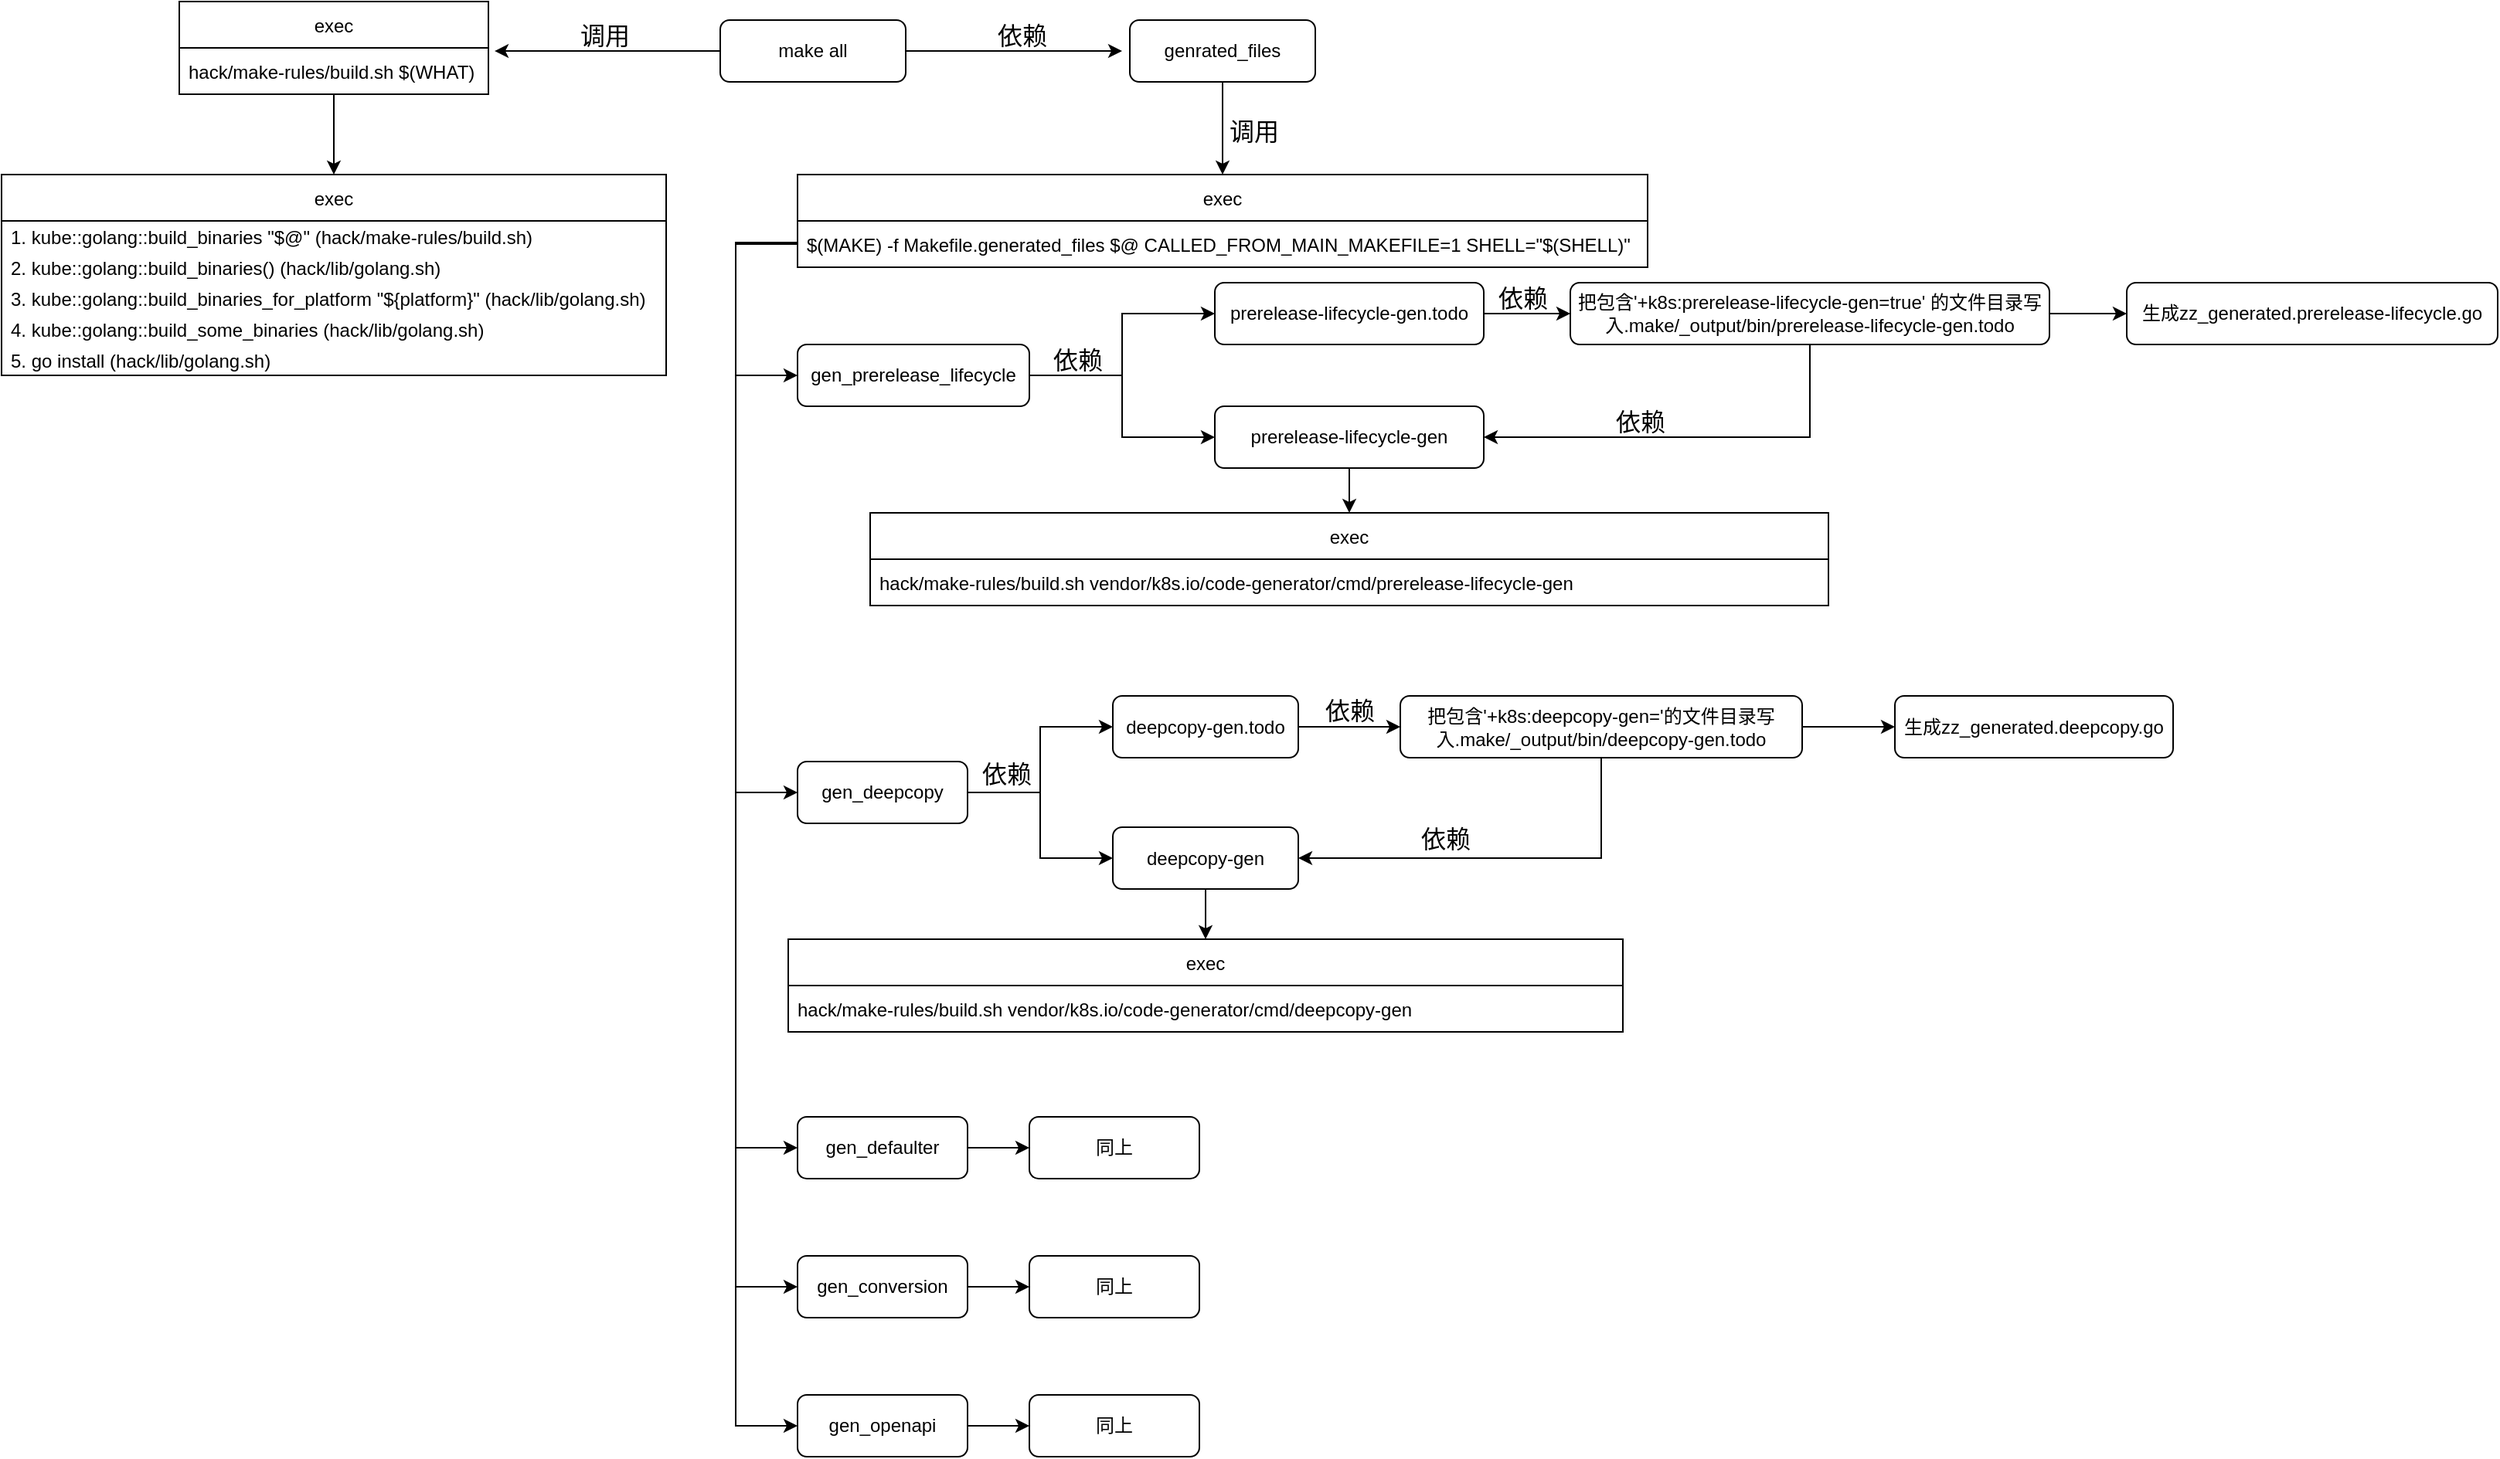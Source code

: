 <mxfile version="19.0.3" type="device"><diagram id="Byy6wTugaIUoRJkz6Yx5" name="第 1 页"><mxGraphModel dx="2249" dy="865" grid="1" gridSize="10" guides="1" tooltips="1" connect="1" arrows="1" fold="1" page="1" pageScale="1" pageWidth="827" pageHeight="1169" math="0" shadow="0"><root><mxCell id="0"/><mxCell id="1" parent="0"/><mxCell id="7ap3ULzrI7msKRXfWChn-20" style="edgeStyle=orthogonalEdgeStyle;rounded=0;orthogonalLoop=1;jettySize=auto;html=1;exitX=1;exitY=0.5;exitDx=0;exitDy=0;fontSize=16;" edge="1" parent="1" source="7ap3ULzrI7msKRXfWChn-2"><mxGeometry relative="1" as="geometry"><mxPoint x="420" y="60" as="targetPoint"/></mxGeometry></mxCell><mxCell id="7ap3ULzrI7msKRXfWChn-22" style="edgeStyle=orthogonalEdgeStyle;rounded=0;orthogonalLoop=1;jettySize=auto;html=1;entryX=1.02;entryY=0.067;entryDx=0;entryDy=0;entryPerimeter=0;fontSize=16;" edge="1" parent="1" source="7ap3ULzrI7msKRXfWChn-2" target="7ap3ULzrI7msKRXfWChn-10"><mxGeometry relative="1" as="geometry"/></mxCell><mxCell id="7ap3ULzrI7msKRXfWChn-2" value="make all" style="rounded=1;whiteSpace=wrap;html=1;" vertex="1" parent="1"><mxGeometry x="160" y="40" width="120" height="40" as="geometry"/></mxCell><mxCell id="7ap3ULzrI7msKRXfWChn-18" style="edgeStyle=orthogonalEdgeStyle;rounded=0;orthogonalLoop=1;jettySize=auto;html=1;exitX=0.5;exitY=1;exitDx=0;exitDy=0;entryX=0.5;entryY=0;entryDx=0;entryDy=0;" edge="1" parent="1" source="7ap3ULzrI7msKRXfWChn-4" target="7ap3ULzrI7msKRXfWChn-5"><mxGeometry relative="1" as="geometry"/></mxCell><mxCell id="7ap3ULzrI7msKRXfWChn-4" value="genrated_files" style="rounded=1;whiteSpace=wrap;html=1;" vertex="1" parent="1"><mxGeometry x="425" y="40" width="120" height="40" as="geometry"/></mxCell><mxCell id="7ap3ULzrI7msKRXfWChn-5" value="exec" style="swimlane;fontStyle=0;childLayout=stackLayout;horizontal=1;startSize=30;horizontalStack=0;resizeParent=1;resizeParentMax=0;resizeLast=0;collapsible=1;marginBottom=0;" vertex="1" parent="1"><mxGeometry x="210" y="140" width="550" height="60" as="geometry"/></mxCell><mxCell id="7ap3ULzrI7msKRXfWChn-95" style="edgeStyle=orthogonalEdgeStyle;rounded=0;orthogonalLoop=1;jettySize=auto;html=1;entryX=0.5;entryY=0;entryDx=0;entryDy=0;fontSize=12;" edge="1" parent="1" source="7ap3ULzrI7msKRXfWChn-9" target="7ap3ULzrI7msKRXfWChn-83"><mxGeometry relative="1" as="geometry"/></mxCell><mxCell id="7ap3ULzrI7msKRXfWChn-9" value="exec" style="swimlane;fontStyle=0;childLayout=stackLayout;horizontal=1;startSize=30;horizontalStack=0;resizeParent=1;resizeParentMax=0;resizeLast=0;collapsible=1;marginBottom=0;" vertex="1" parent="1"><mxGeometry x="-190" y="28" width="200" height="60" as="geometry"/></mxCell><mxCell id="7ap3ULzrI7msKRXfWChn-10" value="hack/make-rules/build.sh $(WHAT)" style="text;strokeColor=none;fillColor=none;align=left;verticalAlign=middle;spacingLeft=4;spacingRight=4;overflow=hidden;points=[[0,0.5],[1,0.5]];portConstraint=eastwest;rotatable=0;" vertex="1" parent="7ap3ULzrI7msKRXfWChn-9"><mxGeometry y="30" width="200" height="30" as="geometry"/></mxCell><mxCell id="7ap3ULzrI7msKRXfWChn-19" value="&lt;font style=&quot;font-size: 16px;&quot;&gt;调用&lt;/font&gt;" style="text;html=1;align=center;verticalAlign=middle;resizable=0;points=[];autosize=1;strokeColor=none;fillColor=none;" vertex="1" parent="1"><mxGeometry x="480" y="102" width="50" height="20" as="geometry"/></mxCell><mxCell id="7ap3ULzrI7msKRXfWChn-21" value="&lt;font style=&quot;font-size: 16px;&quot;&gt;依赖&lt;/font&gt;" style="text;html=1;align=center;verticalAlign=middle;resizable=0;points=[];autosize=1;strokeColor=none;fillColor=none;" vertex="1" parent="1"><mxGeometry x="330" y="40" width="50" height="20" as="geometry"/></mxCell><mxCell id="7ap3ULzrI7msKRXfWChn-23" value="&lt;font style=&quot;font-size: 16px;&quot;&gt;调用&lt;/font&gt;" style="text;html=1;align=center;verticalAlign=middle;resizable=0;points=[];autosize=1;strokeColor=none;fillColor=none;" vertex="1" parent="1"><mxGeometry x="60" y="40" width="50" height="20" as="geometry"/></mxCell><mxCell id="7ap3ULzrI7msKRXfWChn-41" style="edgeStyle=orthogonalEdgeStyle;rounded=0;orthogonalLoop=1;jettySize=auto;html=1;exitX=1;exitY=0.5;exitDx=0;exitDy=0;entryX=0;entryY=0.5;entryDx=0;entryDy=0;fontSize=16;" edge="1" parent="1" source="7ap3ULzrI7msKRXfWChn-24" target="7ap3ULzrI7msKRXfWChn-39"><mxGeometry relative="1" as="geometry"/></mxCell><mxCell id="7ap3ULzrI7msKRXfWChn-42" style="edgeStyle=orthogonalEdgeStyle;rounded=0;orthogonalLoop=1;jettySize=auto;html=1;exitX=1;exitY=0.5;exitDx=0;exitDy=0;entryX=0;entryY=0.5;entryDx=0;entryDy=0;fontSize=16;" edge="1" parent="1" source="7ap3ULzrI7msKRXfWChn-24" target="7ap3ULzrI7msKRXfWChn-40"><mxGeometry relative="1" as="geometry"/></mxCell><mxCell id="7ap3ULzrI7msKRXfWChn-24" value="gen_prerelease_lifecycle" style="rounded=1;whiteSpace=wrap;html=1;" vertex="1" parent="1"><mxGeometry x="210" y="250" width="150" height="40" as="geometry"/></mxCell><mxCell id="7ap3ULzrI7msKRXfWChn-59" style="edgeStyle=orthogonalEdgeStyle;rounded=0;orthogonalLoop=1;jettySize=auto;html=1;exitX=1;exitY=0.5;exitDx=0;exitDy=0;entryX=0;entryY=0.5;entryDx=0;entryDy=0;fontSize=16;" edge="1" parent="1" source="7ap3ULzrI7msKRXfWChn-26" target="7ap3ULzrI7msKRXfWChn-57"><mxGeometry relative="1" as="geometry"/></mxCell><mxCell id="7ap3ULzrI7msKRXfWChn-60" style="edgeStyle=orthogonalEdgeStyle;rounded=0;orthogonalLoop=1;jettySize=auto;html=1;exitX=1;exitY=0.5;exitDx=0;exitDy=0;entryX=0;entryY=0.5;entryDx=0;entryDy=0;fontSize=16;" edge="1" parent="1" source="7ap3ULzrI7msKRXfWChn-26" target="7ap3ULzrI7msKRXfWChn-58"><mxGeometry relative="1" as="geometry"/></mxCell><mxCell id="7ap3ULzrI7msKRXfWChn-26" value="gen_deepcopy" style="rounded=1;whiteSpace=wrap;html=1;" vertex="1" parent="1"><mxGeometry x="210" y="520" width="110" height="40" as="geometry"/></mxCell><mxCell id="7ap3ULzrI7msKRXfWChn-80" style="edgeStyle=orthogonalEdgeStyle;rounded=0;orthogonalLoop=1;jettySize=auto;html=1;exitX=1;exitY=0.5;exitDx=0;exitDy=0;entryX=0;entryY=0.5;entryDx=0;entryDy=0;fontSize=16;" edge="1" parent="1" source="7ap3ULzrI7msKRXfWChn-27" target="7ap3ULzrI7msKRXfWChn-77"><mxGeometry relative="1" as="geometry"/></mxCell><mxCell id="7ap3ULzrI7msKRXfWChn-27" value="gen_defaulter" style="rounded=1;whiteSpace=wrap;html=1;" vertex="1" parent="1"><mxGeometry x="210" y="750" width="110" height="40" as="geometry"/></mxCell><mxCell id="7ap3ULzrI7msKRXfWChn-81" style="edgeStyle=orthogonalEdgeStyle;rounded=0;orthogonalLoop=1;jettySize=auto;html=1;exitX=1;exitY=0.5;exitDx=0;exitDy=0;entryX=0;entryY=0.5;entryDx=0;entryDy=0;fontSize=16;" edge="1" parent="1" source="7ap3ULzrI7msKRXfWChn-28" target="7ap3ULzrI7msKRXfWChn-78"><mxGeometry relative="1" as="geometry"/></mxCell><mxCell id="7ap3ULzrI7msKRXfWChn-28" value="gen_conversion" style="rounded=1;whiteSpace=wrap;html=1;" vertex="1" parent="1"><mxGeometry x="210" y="840" width="110" height="40" as="geometry"/></mxCell><mxCell id="7ap3ULzrI7msKRXfWChn-82" style="edgeStyle=orthogonalEdgeStyle;rounded=0;orthogonalLoop=1;jettySize=auto;html=1;exitX=1;exitY=0.5;exitDx=0;exitDy=0;entryX=0;entryY=0.5;entryDx=0;entryDy=0;fontSize=16;" edge="1" parent="1" source="7ap3ULzrI7msKRXfWChn-29" target="7ap3ULzrI7msKRXfWChn-79"><mxGeometry relative="1" as="geometry"/></mxCell><mxCell id="7ap3ULzrI7msKRXfWChn-29" value="gen_openapi" style="rounded=1;whiteSpace=wrap;html=1;" vertex="1" parent="1"><mxGeometry x="210" y="930" width="110" height="40" as="geometry"/></mxCell><mxCell id="7ap3ULzrI7msKRXfWChn-37" style="edgeStyle=orthogonalEdgeStyle;rounded=0;orthogonalLoop=1;jettySize=auto;html=1;entryX=0;entryY=0.5;entryDx=0;entryDy=0;fontSize=16;" edge="1" parent="1" source="7ap3ULzrI7msKRXfWChn-6" target="7ap3ULzrI7msKRXfWChn-24"><mxGeometry relative="1" as="geometry"><Array as="points"><mxPoint x="170" y="184"/><mxPoint x="170" y="270"/></Array></mxGeometry></mxCell><mxCell id="7ap3ULzrI7msKRXfWChn-38" style="edgeStyle=orthogonalEdgeStyle;rounded=0;orthogonalLoop=1;jettySize=auto;html=1;exitX=0;exitY=0.5;exitDx=0;exitDy=0;entryX=0;entryY=0.5;entryDx=0;entryDy=0;fontSize=16;" edge="1" parent="1" source="7ap3ULzrI7msKRXfWChn-6" target="7ap3ULzrI7msKRXfWChn-26"><mxGeometry relative="1" as="geometry"><Array as="points"><mxPoint x="210" y="184"/><mxPoint x="170" y="184"/><mxPoint x="170" y="540"/></Array></mxGeometry></mxCell><mxCell id="7ap3ULzrI7msKRXfWChn-45" style="edgeStyle=orthogonalEdgeStyle;rounded=0;orthogonalLoop=1;jettySize=auto;html=1;exitX=1;exitY=0.5;exitDx=0;exitDy=0;entryX=0;entryY=0.5;entryDx=0;entryDy=0;fontSize=16;" edge="1" parent="1" source="7ap3ULzrI7msKRXfWChn-39" target="7ap3ULzrI7msKRXfWChn-44"><mxGeometry relative="1" as="geometry"/></mxCell><mxCell id="7ap3ULzrI7msKRXfWChn-39" value="prerelease-lifecycle-gen.todo" style="rounded=1;whiteSpace=wrap;html=1;" vertex="1" parent="1"><mxGeometry x="480" y="210" width="174" height="40" as="geometry"/></mxCell><mxCell id="7ap3ULzrI7msKRXfWChn-56" style="edgeStyle=orthogonalEdgeStyle;rounded=0;orthogonalLoop=1;jettySize=auto;html=1;exitX=0.5;exitY=1;exitDx=0;exitDy=0;entryX=0.5;entryY=0;entryDx=0;entryDy=0;fontSize=16;" edge="1" parent="1" source="7ap3ULzrI7msKRXfWChn-40" target="7ap3ULzrI7msKRXfWChn-52"><mxGeometry relative="1" as="geometry"/></mxCell><mxCell id="7ap3ULzrI7msKRXfWChn-40" value="prerelease-lifecycle-gen" style="rounded=1;whiteSpace=wrap;html=1;" vertex="1" parent="1"><mxGeometry x="480" y="290" width="174" height="40" as="geometry"/></mxCell><mxCell id="7ap3ULzrI7msKRXfWChn-43" value="&lt;font style=&quot;font-size: 16px;&quot;&gt;依赖&lt;/font&gt;" style="text;html=1;align=center;verticalAlign=middle;resizable=0;points=[];autosize=1;strokeColor=none;fillColor=none;" vertex="1" parent="1"><mxGeometry x="366" y="250" width="50" height="20" as="geometry"/></mxCell><mxCell id="7ap3ULzrI7msKRXfWChn-48" style="edgeStyle=orthogonalEdgeStyle;rounded=0;orthogonalLoop=1;jettySize=auto;html=1;exitX=1;exitY=0.5;exitDx=0;exitDy=0;entryX=0;entryY=0.5;entryDx=0;entryDy=0;fontSize=16;" edge="1" parent="1" source="7ap3ULzrI7msKRXfWChn-44" target="7ap3ULzrI7msKRXfWChn-47"><mxGeometry relative="1" as="geometry"/></mxCell><mxCell id="7ap3ULzrI7msKRXfWChn-50" style="edgeStyle=orthogonalEdgeStyle;rounded=0;orthogonalLoop=1;jettySize=auto;html=1;exitX=0.5;exitY=1;exitDx=0;exitDy=0;entryX=1;entryY=0.5;entryDx=0;entryDy=0;fontSize=16;" edge="1" parent="1" source="7ap3ULzrI7msKRXfWChn-44" target="7ap3ULzrI7msKRXfWChn-40"><mxGeometry relative="1" as="geometry"/></mxCell><mxCell id="7ap3ULzrI7msKRXfWChn-44" value="把包含'+k8s:prerelease-lifecycle-gen=true' 的文件目录写入.make/_output/bin/prerelease-lifecycle-gen.todo" style="rounded=1;whiteSpace=wrap;html=1;" vertex="1" parent="1"><mxGeometry x="710" y="210" width="310" height="40" as="geometry"/></mxCell><mxCell id="7ap3ULzrI7msKRXfWChn-46" value="&lt;font style=&quot;font-size: 16px;&quot;&gt;依赖&lt;/font&gt;" style="text;html=1;align=center;verticalAlign=middle;resizable=0;points=[];autosize=1;strokeColor=none;fillColor=none;" vertex="1" parent="1"><mxGeometry x="654" y="210" width="50" height="20" as="geometry"/></mxCell><mxCell id="7ap3ULzrI7msKRXfWChn-47" value="生成zz_generated.prerelease-lifecycle.go" style="rounded=1;whiteSpace=wrap;html=1;" vertex="1" parent="1"><mxGeometry x="1070" y="210" width="240" height="40" as="geometry"/></mxCell><mxCell id="7ap3ULzrI7msKRXfWChn-51" value="&lt;font style=&quot;font-size: 16px;&quot;&gt;依赖&lt;/font&gt;" style="text;html=1;align=center;verticalAlign=middle;resizable=0;points=[];autosize=1;strokeColor=none;fillColor=none;" vertex="1" parent="1"><mxGeometry x="730" y="290" width="50" height="20" as="geometry"/></mxCell><mxCell id="7ap3ULzrI7msKRXfWChn-52" value="exec" style="swimlane;fontStyle=0;childLayout=stackLayout;horizontal=1;startSize=30;horizontalStack=0;resizeParent=1;resizeParentMax=0;resizeLast=0;collapsible=1;marginBottom=0;fontSize=12;" vertex="1" parent="1"><mxGeometry x="257" y="359" width="620" height="60" as="geometry"/></mxCell><mxCell id="7ap3ULzrI7msKRXfWChn-53" value="hack/make-rules/build.sh vendor/k8s.io/code-generator/cmd/prerelease-lifecycle-gen" style="text;strokeColor=none;fillColor=none;align=left;verticalAlign=middle;spacingLeft=4;spacingRight=4;overflow=hidden;points=[[0,0.5],[1,0.5]];portConstraint=eastwest;rotatable=0;fontSize=12;" vertex="1" parent="7ap3ULzrI7msKRXfWChn-52"><mxGeometry y="30" width="620" height="30" as="geometry"/></mxCell><mxCell id="7ap3ULzrI7msKRXfWChn-63" style="edgeStyle=orthogonalEdgeStyle;rounded=0;orthogonalLoop=1;jettySize=auto;html=1;exitX=1;exitY=0.5;exitDx=0;exitDy=0;entryX=0;entryY=0.5;entryDx=0;entryDy=0;fontSize=16;" edge="1" parent="1" source="7ap3ULzrI7msKRXfWChn-57" target="7ap3ULzrI7msKRXfWChn-62"><mxGeometry relative="1" as="geometry"/></mxCell><mxCell id="7ap3ULzrI7msKRXfWChn-57" value="deepcopy-gen.todo" style="rounded=1;whiteSpace=wrap;html=1;" vertex="1" parent="1"><mxGeometry x="414" y="477.5" width="120" height="40" as="geometry"/></mxCell><mxCell id="7ap3ULzrI7msKRXfWChn-71" style="edgeStyle=orthogonalEdgeStyle;rounded=0;orthogonalLoop=1;jettySize=auto;html=1;exitX=0.5;exitY=1;exitDx=0;exitDy=0;entryX=0.5;entryY=0;entryDx=0;entryDy=0;fontSize=16;" edge="1" parent="1" source="7ap3ULzrI7msKRXfWChn-58" target="7ap3ULzrI7msKRXfWChn-69"><mxGeometry relative="1" as="geometry"/></mxCell><mxCell id="7ap3ULzrI7msKRXfWChn-58" value="deepcopy-gen" style="rounded=1;whiteSpace=wrap;html=1;" vertex="1" parent="1"><mxGeometry x="414" y="562.5" width="120" height="40" as="geometry"/></mxCell><mxCell id="7ap3ULzrI7msKRXfWChn-61" value="&lt;font style=&quot;font-size: 16px;&quot;&gt;依赖&lt;/font&gt;" style="text;html=1;align=center;verticalAlign=middle;resizable=0;points=[];autosize=1;strokeColor=none;fillColor=none;" vertex="1" parent="1"><mxGeometry x="320" y="517.5" width="50" height="20" as="geometry"/></mxCell><mxCell id="7ap3ULzrI7msKRXfWChn-66" style="edgeStyle=orthogonalEdgeStyle;rounded=0;orthogonalLoop=1;jettySize=auto;html=1;exitX=1;exitY=0.5;exitDx=0;exitDy=0;entryX=0;entryY=0.5;entryDx=0;entryDy=0;fontSize=16;" edge="1" parent="1" source="7ap3ULzrI7msKRXfWChn-62" target="7ap3ULzrI7msKRXfWChn-65"><mxGeometry relative="1" as="geometry"/></mxCell><mxCell id="7ap3ULzrI7msKRXfWChn-67" style="edgeStyle=orthogonalEdgeStyle;rounded=0;orthogonalLoop=1;jettySize=auto;html=1;exitX=0.5;exitY=1;exitDx=0;exitDy=0;entryX=1;entryY=0.5;entryDx=0;entryDy=0;fontSize=16;" edge="1" parent="1" source="7ap3ULzrI7msKRXfWChn-62" target="7ap3ULzrI7msKRXfWChn-58"><mxGeometry relative="1" as="geometry"/></mxCell><mxCell id="7ap3ULzrI7msKRXfWChn-62" value="把包含'+k8s:deepcopy-gen='的文件目录写入.make/_output/bin/deepcopy-gen.todo" style="rounded=1;whiteSpace=wrap;html=1;" vertex="1" parent="1"><mxGeometry x="600" y="477.5" width="260" height="40" as="geometry"/></mxCell><mxCell id="7ap3ULzrI7msKRXfWChn-64" value="&lt;font style=&quot;font-size: 16px;&quot;&gt;依赖&lt;/font&gt;" style="text;html=1;align=center;verticalAlign=middle;resizable=0;points=[];autosize=1;strokeColor=none;fillColor=none;" vertex="1" parent="1"><mxGeometry x="542" y="476.5" width="50" height="20" as="geometry"/></mxCell><mxCell id="7ap3ULzrI7msKRXfWChn-65" value="生成zz_generated.deepcopy.go" style="rounded=1;whiteSpace=wrap;html=1;" vertex="1" parent="1"><mxGeometry x="920" y="477.5" width="180" height="40" as="geometry"/></mxCell><mxCell id="7ap3ULzrI7msKRXfWChn-68" value="&lt;font style=&quot;font-size: 16px;&quot;&gt;依赖&lt;/font&gt;" style="text;html=1;align=center;verticalAlign=middle;resizable=0;points=[];autosize=1;strokeColor=none;fillColor=none;" vertex="1" parent="1"><mxGeometry x="604" y="560" width="50" height="20" as="geometry"/></mxCell><mxCell id="7ap3ULzrI7msKRXfWChn-69" value="exec" style="swimlane;fontStyle=0;childLayout=stackLayout;horizontal=1;startSize=30;horizontalStack=0;resizeParent=1;resizeParentMax=0;resizeLast=0;collapsible=1;marginBottom=0;fontSize=12;" vertex="1" parent="1"><mxGeometry x="204" y="635" width="540" height="60" as="geometry"/></mxCell><mxCell id="7ap3ULzrI7msKRXfWChn-70" value="hack/make-rules/build.sh vendor/k8s.io/code-generator/cmd/deepcopy-gen" style="text;strokeColor=none;fillColor=none;align=left;verticalAlign=middle;spacingLeft=4;spacingRight=4;overflow=hidden;points=[[0,0.5],[1,0.5]];portConstraint=eastwest;rotatable=0;fontSize=12;" vertex="1" parent="7ap3ULzrI7msKRXfWChn-69"><mxGeometry y="30" width="540" height="30" as="geometry"/></mxCell><mxCell id="7ap3ULzrI7msKRXfWChn-74" style="edgeStyle=orthogonalEdgeStyle;rounded=0;orthogonalLoop=1;jettySize=auto;html=1;exitX=0;exitY=0.5;exitDx=0;exitDy=0;entryX=0;entryY=0.5;entryDx=0;entryDy=0;fontSize=16;" edge="1" parent="1" source="7ap3ULzrI7msKRXfWChn-6" target="7ap3ULzrI7msKRXfWChn-27"><mxGeometry relative="1" as="geometry"><Array as="points"><mxPoint x="170" y="185"/><mxPoint x="170" y="770"/></Array></mxGeometry></mxCell><mxCell id="7ap3ULzrI7msKRXfWChn-75" style="edgeStyle=orthogonalEdgeStyle;rounded=0;orthogonalLoop=1;jettySize=auto;html=1;exitX=0;exitY=0.5;exitDx=0;exitDy=0;entryX=0;entryY=0.5;entryDx=0;entryDy=0;fontSize=16;" edge="1" parent="1" source="7ap3ULzrI7msKRXfWChn-6" target="7ap3ULzrI7msKRXfWChn-28"><mxGeometry relative="1" as="geometry"><Array as="points"><mxPoint x="170" y="185"/><mxPoint x="170" y="860"/></Array></mxGeometry></mxCell><mxCell id="7ap3ULzrI7msKRXfWChn-76" style="edgeStyle=orthogonalEdgeStyle;rounded=0;orthogonalLoop=1;jettySize=auto;html=1;exitX=0;exitY=0.5;exitDx=0;exitDy=0;entryX=0;entryY=0.5;entryDx=0;entryDy=0;fontSize=16;" edge="1" parent="1" source="7ap3ULzrI7msKRXfWChn-6" target="7ap3ULzrI7msKRXfWChn-29"><mxGeometry relative="1" as="geometry"><Array as="points"><mxPoint x="170" y="185"/><mxPoint x="170" y="950"/></Array></mxGeometry></mxCell><mxCell id="7ap3ULzrI7msKRXfWChn-6" value="$(MAKE) -f Makefile.generated_files $@ CALLED_FROM_MAIN_MAKEFILE=1 SHELL=&quot;$(SHELL)&quot;" style="text;strokeColor=none;fillColor=none;align=left;verticalAlign=middle;spacingLeft=4;spacingRight=4;overflow=hidden;points=[[0,0.5],[1,0.5]];portConstraint=eastwest;rotatable=0;" vertex="1" parent="1"><mxGeometry x="210" y="170" width="550" height="30" as="geometry"/></mxCell><mxCell id="7ap3ULzrI7msKRXfWChn-77" value="同上" style="rounded=1;whiteSpace=wrap;html=1;" vertex="1" parent="1"><mxGeometry x="360" y="750" width="110" height="40" as="geometry"/></mxCell><mxCell id="7ap3ULzrI7msKRXfWChn-78" value="同上" style="rounded=1;whiteSpace=wrap;html=1;" vertex="1" parent="1"><mxGeometry x="360" y="840" width="110" height="40" as="geometry"/></mxCell><mxCell id="7ap3ULzrI7msKRXfWChn-79" value="同上" style="rounded=1;whiteSpace=wrap;html=1;" vertex="1" parent="1"><mxGeometry x="360" y="930" width="110" height="40" as="geometry"/></mxCell><mxCell id="7ap3ULzrI7msKRXfWChn-83" value="exec" style="swimlane;fontStyle=0;childLayout=stackLayout;horizontal=1;startSize=30;horizontalStack=0;resizeParent=1;resizeParentMax=0;resizeLast=0;collapsible=1;marginBottom=0;fontSize=12;" vertex="1" parent="1"><mxGeometry x="-305" y="140" width="430" height="130" as="geometry"><mxRectangle x="-410" y="150" width="70" height="30" as="alternateBounds"/></mxGeometry></mxCell><mxCell id="7ap3ULzrI7msKRXfWChn-84" value="1. kube::golang::build_binaries &quot;$@&quot; (hack/make-rules/build.sh)" style="text;strokeColor=none;fillColor=none;align=left;verticalAlign=middle;spacingLeft=4;spacingRight=4;overflow=hidden;points=[[0,0.5],[1,0.5]];portConstraint=eastwest;rotatable=0;fontSize=12;" vertex="1" parent="7ap3ULzrI7msKRXfWChn-83"><mxGeometry y="30" width="430" height="20" as="geometry"/></mxCell><mxCell id="7ap3ULzrI7msKRXfWChn-85" value="2. kube::golang::build_binaries() (hack/lib/golang.sh)" style="text;strokeColor=none;fillColor=none;align=left;verticalAlign=middle;spacingLeft=4;spacingRight=4;overflow=hidden;points=[[0,0.5],[1,0.5]];portConstraint=eastwest;rotatable=0;fontSize=12;" vertex="1" parent="7ap3ULzrI7msKRXfWChn-83"><mxGeometry y="50" width="430" height="20" as="geometry"/></mxCell><mxCell id="7ap3ULzrI7msKRXfWChn-86" value="3. kube::golang::build_binaries_for_platform &quot;${platform}&quot; (hack/lib/golang.sh)" style="text;strokeColor=none;fillColor=none;align=left;verticalAlign=middle;spacingLeft=4;spacingRight=4;overflow=hidden;points=[[0,0.5],[1,0.5]];portConstraint=eastwest;rotatable=0;fontSize=12;" vertex="1" parent="7ap3ULzrI7msKRXfWChn-83"><mxGeometry y="70" width="430" height="20" as="geometry"/></mxCell><mxCell id="7ap3ULzrI7msKRXfWChn-93" value="4. kube::golang::build_some_binaries (hack/lib/golang.sh)" style="text;strokeColor=none;fillColor=none;align=left;verticalAlign=middle;spacingLeft=4;spacingRight=4;overflow=hidden;points=[[0,0.5],[1,0.5]];portConstraint=eastwest;rotatable=0;fontSize=12;" vertex="1" parent="7ap3ULzrI7msKRXfWChn-83"><mxGeometry y="90" width="430" height="20" as="geometry"/></mxCell><mxCell id="7ap3ULzrI7msKRXfWChn-94" value="5. go install (hack/lib/golang.sh)" style="text;strokeColor=none;fillColor=none;align=left;verticalAlign=middle;spacingLeft=4;spacingRight=4;overflow=hidden;points=[[0,0.5],[1,0.5]];portConstraint=eastwest;rotatable=0;fontSize=12;" vertex="1" parent="7ap3ULzrI7msKRXfWChn-83"><mxGeometry y="110" width="430" height="20" as="geometry"/></mxCell></root></mxGraphModel></diagram></mxfile>